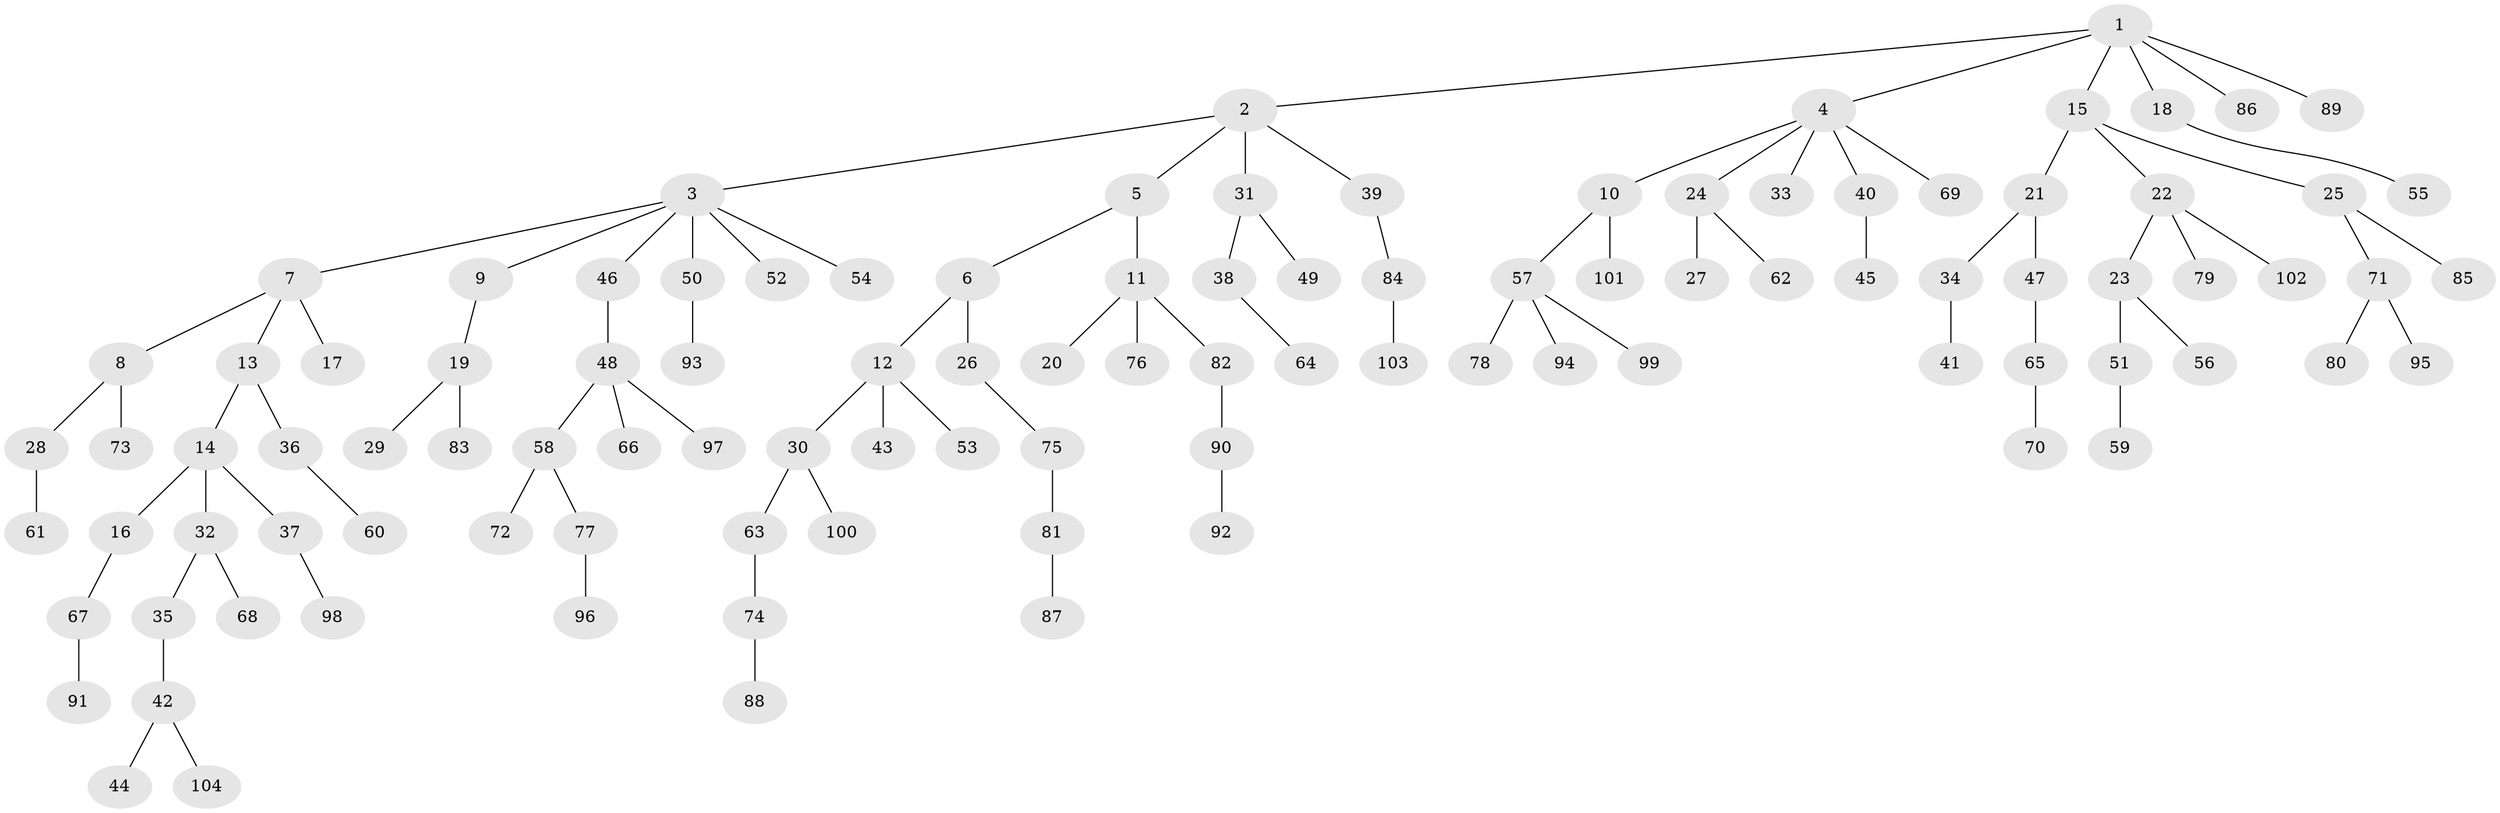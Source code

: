 // coarse degree distribution, {9: 0.019230769230769232, 7: 0.038461538461538464, 6: 0.019230769230769232, 4: 0.038461538461538464, 1: 0.6346153846153846, 2: 0.17307692307692307, 3: 0.057692307692307696, 5: 0.019230769230769232}
// Generated by graph-tools (version 1.1) at 2025/19/03/04/25 18:19:17]
// undirected, 104 vertices, 103 edges
graph export_dot {
graph [start="1"]
  node [color=gray90,style=filled];
  1;
  2;
  3;
  4;
  5;
  6;
  7;
  8;
  9;
  10;
  11;
  12;
  13;
  14;
  15;
  16;
  17;
  18;
  19;
  20;
  21;
  22;
  23;
  24;
  25;
  26;
  27;
  28;
  29;
  30;
  31;
  32;
  33;
  34;
  35;
  36;
  37;
  38;
  39;
  40;
  41;
  42;
  43;
  44;
  45;
  46;
  47;
  48;
  49;
  50;
  51;
  52;
  53;
  54;
  55;
  56;
  57;
  58;
  59;
  60;
  61;
  62;
  63;
  64;
  65;
  66;
  67;
  68;
  69;
  70;
  71;
  72;
  73;
  74;
  75;
  76;
  77;
  78;
  79;
  80;
  81;
  82;
  83;
  84;
  85;
  86;
  87;
  88;
  89;
  90;
  91;
  92;
  93;
  94;
  95;
  96;
  97;
  98;
  99;
  100;
  101;
  102;
  103;
  104;
  1 -- 2;
  1 -- 4;
  1 -- 15;
  1 -- 18;
  1 -- 86;
  1 -- 89;
  2 -- 3;
  2 -- 5;
  2 -- 31;
  2 -- 39;
  3 -- 7;
  3 -- 9;
  3 -- 46;
  3 -- 50;
  3 -- 52;
  3 -- 54;
  4 -- 10;
  4 -- 24;
  4 -- 33;
  4 -- 40;
  4 -- 69;
  5 -- 6;
  5 -- 11;
  6 -- 12;
  6 -- 26;
  7 -- 8;
  7 -- 13;
  7 -- 17;
  8 -- 28;
  8 -- 73;
  9 -- 19;
  10 -- 57;
  10 -- 101;
  11 -- 20;
  11 -- 76;
  11 -- 82;
  12 -- 30;
  12 -- 43;
  12 -- 53;
  13 -- 14;
  13 -- 36;
  14 -- 16;
  14 -- 32;
  14 -- 37;
  15 -- 21;
  15 -- 22;
  15 -- 25;
  16 -- 67;
  18 -- 55;
  19 -- 29;
  19 -- 83;
  21 -- 34;
  21 -- 47;
  22 -- 23;
  22 -- 79;
  22 -- 102;
  23 -- 51;
  23 -- 56;
  24 -- 27;
  24 -- 62;
  25 -- 71;
  25 -- 85;
  26 -- 75;
  28 -- 61;
  30 -- 63;
  30 -- 100;
  31 -- 38;
  31 -- 49;
  32 -- 35;
  32 -- 68;
  34 -- 41;
  35 -- 42;
  36 -- 60;
  37 -- 98;
  38 -- 64;
  39 -- 84;
  40 -- 45;
  42 -- 44;
  42 -- 104;
  46 -- 48;
  47 -- 65;
  48 -- 58;
  48 -- 66;
  48 -- 97;
  50 -- 93;
  51 -- 59;
  57 -- 78;
  57 -- 94;
  57 -- 99;
  58 -- 72;
  58 -- 77;
  63 -- 74;
  65 -- 70;
  67 -- 91;
  71 -- 80;
  71 -- 95;
  74 -- 88;
  75 -- 81;
  77 -- 96;
  81 -- 87;
  82 -- 90;
  84 -- 103;
  90 -- 92;
}
